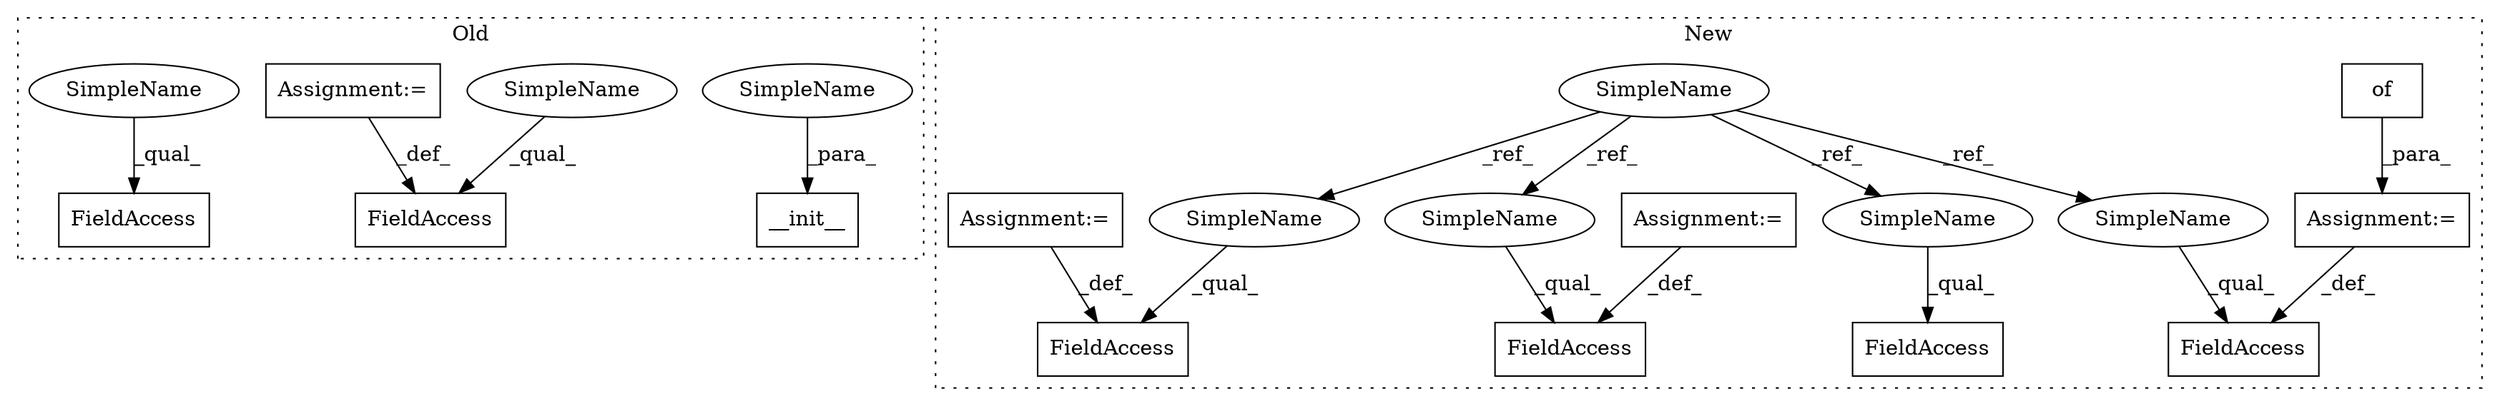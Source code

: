 digraph G {
subgraph cluster0 {
1 [label="__init__" a="32" s="548,637" l="9,1" shape="box"];
11 [label="FieldAccess" a="22" s="852" l="13" shape="box"];
12 [label="FieldAccess" a="22" s="934" l="11" shape="box"];
13 [label="Assignment:=" a="7" s="945" l="1" shape="box"];
18 [label="SimpleName" a="42" s="557" l="4" shape="ellipse"];
19 [label="SimpleName" a="42" s="852" l="4" shape="ellipse"];
20 [label="SimpleName" a="42" s="934" l="4" shape="ellipse"];
label = "Old";
style="dotted";
}
subgraph cluster1 {
2 [label="of" a="32" s="612" l="4" shape="box"];
3 [label="Assignment:=" a="7" s="607" l="1" shape="box"];
4 [label="FieldAccess" a="22" s="599" l="8" shape="box"];
5 [label="SimpleName" a="42" s="287" l="4" shape="ellipse"];
6 [label="FieldAccess" a="22" s="527" l="17" shape="box"];
7 [label="FieldAccess" a="22" s="555" l="7" shape="box"];
8 [label="Assignment:=" a="7" s="544" l="1" shape="box"];
9 [label="Assignment:=" a="7" s="562" l="1" shape="box"];
10 [label="FieldAccess" a="22" s="499" l="17" shape="box"];
14 [label="SimpleName" a="42" s="527" l="4" shape="ellipse"];
15 [label="SimpleName" a="42" s="599" l="4" shape="ellipse"];
16 [label="SimpleName" a="42" s="555" l="4" shape="ellipse"];
17 [label="SimpleName" a="42" s="499" l="4" shape="ellipse"];
label = "New";
style="dotted";
}
2 -> 3 [label="_para_"];
3 -> 4 [label="_def_"];
5 -> 16 [label="_ref_"];
5 -> 17 [label="_ref_"];
5 -> 14 [label="_ref_"];
5 -> 15 [label="_ref_"];
8 -> 6 [label="_def_"];
9 -> 7 [label="_def_"];
13 -> 12 [label="_def_"];
14 -> 6 [label="_qual_"];
15 -> 4 [label="_qual_"];
16 -> 7 [label="_qual_"];
17 -> 10 [label="_qual_"];
18 -> 1 [label="_para_"];
19 -> 11 [label="_qual_"];
20 -> 12 [label="_qual_"];
}